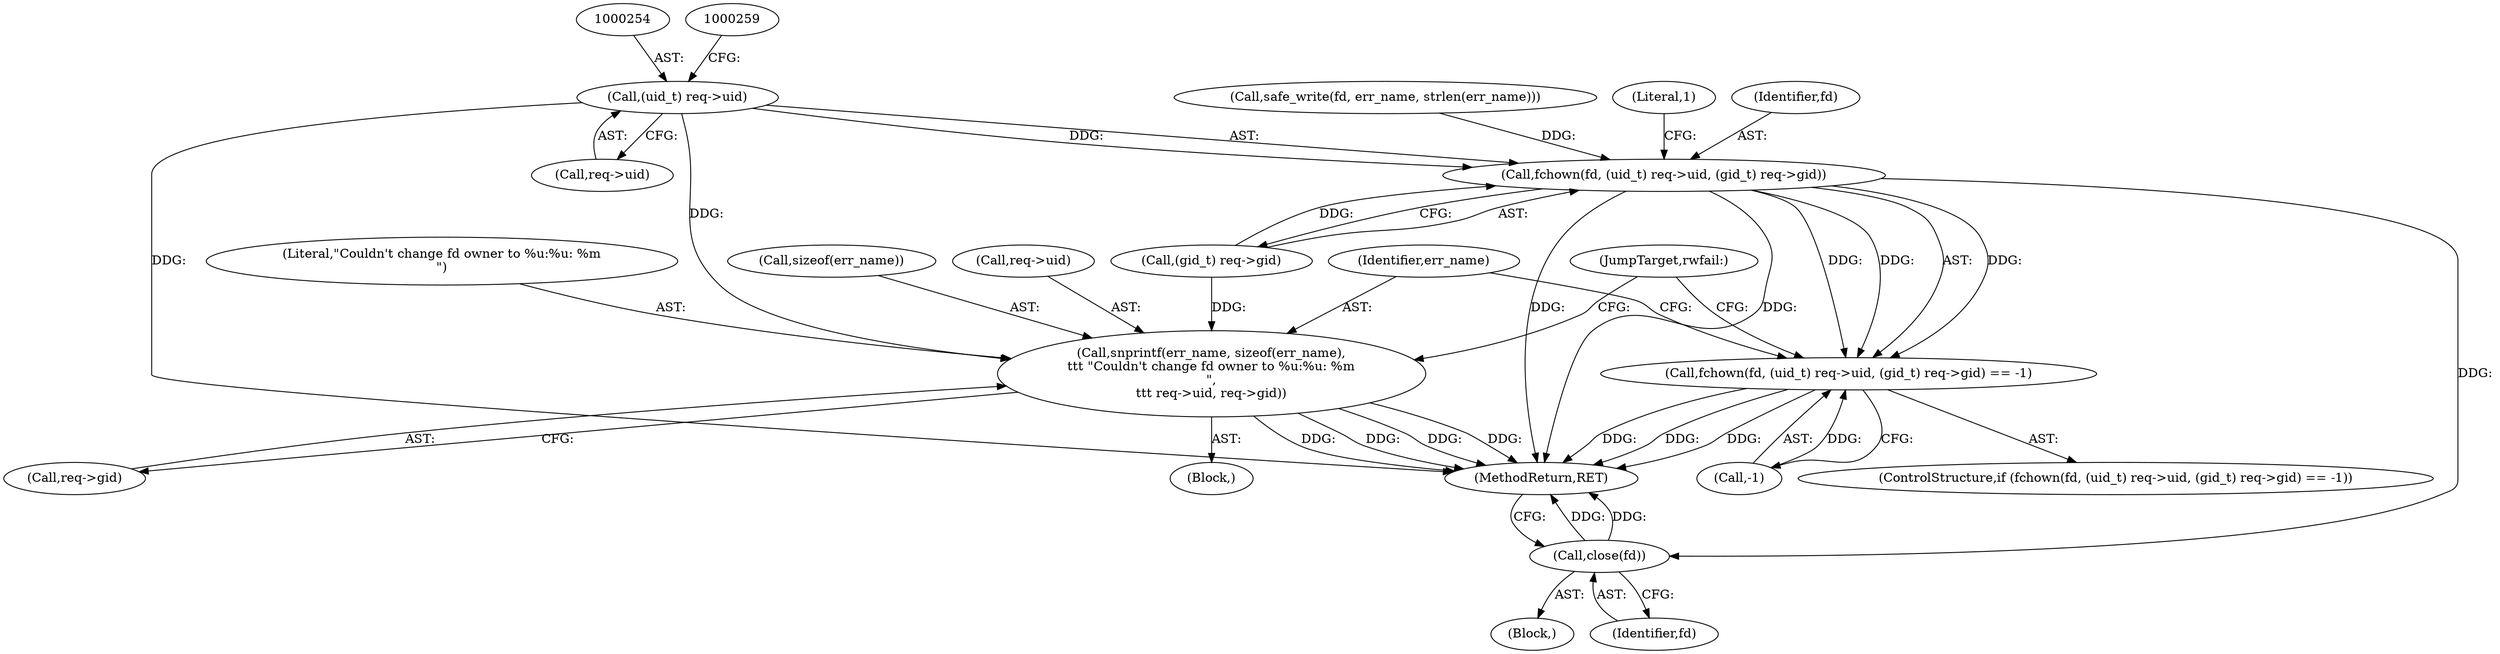 digraph "0_slurm_92362a92fffe60187df61f99ab11c249d44120ee@pointer" {
"1000253" [label="(Call,(uid_t) req->uid)"];
"1000251" [label="(Call,fchown(fd, (uid_t) req->uid, (gid_t) req->gid))"];
"1000250" [label="(Call,fchown(fd, (uid_t) req->uid, (gid_t) req->gid) == -1)"];
"1000278" [label="(Call,close(fd))"];
"1000266" [label="(Call,snprintf(err_name, sizeof(err_name),\n\t\t\t \"Couldn't change fd owner to %u:%u: %m\n\",\n\t\t\t req->uid, req->gid))"];
"1000268" [label="(Call,sizeof(err_name))"];
"1000274" [label="(Call,req->gid)"];
"1000280" [label="(MethodReturn,RET)"];
"1000249" [label="(ControlStructure,if (fchown(fd, (uid_t) req->uid, (gid_t) req->gid) == -1))"];
"1000278" [label="(Call,close(fd))"];
"1000253" [label="(Call,(uid_t) req->uid)"];
"1000271" [label="(Call,req->uid)"];
"1000270" [label="(Literal,\"Couldn't change fd owner to %u:%u: %m\n\")"];
"1000277" [label="(JumpTarget,rwfail:)"];
"1000265" [label="(Block,)"];
"1000252" [label="(Identifier,fd)"];
"1000244" [label="(Call,safe_write(fd, err_name, strlen(err_name)))"];
"1000267" [label="(Identifier,err_name)"];
"1000250" [label="(Call,fchown(fd, (uid_t) req->uid, (gid_t) req->gid) == -1)"];
"1000264" [label="(Literal,1)"];
"1000258" [label="(Call,(gid_t) req->gid)"];
"1000255" [label="(Call,req->uid)"];
"1000266" [label="(Call,snprintf(err_name, sizeof(err_name),\n\t\t\t \"Couldn't change fd owner to %u:%u: %m\n\",\n\t\t\t req->uid, req->gid))"];
"1000263" [label="(Call,-1)"];
"1000103" [label="(Block,)"];
"1000279" [label="(Identifier,fd)"];
"1000251" [label="(Call,fchown(fd, (uid_t) req->uid, (gid_t) req->gid))"];
"1000253" -> "1000251"  [label="AST: "];
"1000253" -> "1000255"  [label="CFG: "];
"1000254" -> "1000253"  [label="AST: "];
"1000255" -> "1000253"  [label="AST: "];
"1000259" -> "1000253"  [label="CFG: "];
"1000253" -> "1000280"  [label="DDG: "];
"1000253" -> "1000251"  [label="DDG: "];
"1000253" -> "1000266"  [label="DDG: "];
"1000251" -> "1000250"  [label="AST: "];
"1000251" -> "1000258"  [label="CFG: "];
"1000252" -> "1000251"  [label="AST: "];
"1000258" -> "1000251"  [label="AST: "];
"1000264" -> "1000251"  [label="CFG: "];
"1000251" -> "1000280"  [label="DDG: "];
"1000251" -> "1000280"  [label="DDG: "];
"1000251" -> "1000250"  [label="DDG: "];
"1000251" -> "1000250"  [label="DDG: "];
"1000251" -> "1000250"  [label="DDG: "];
"1000244" -> "1000251"  [label="DDG: "];
"1000258" -> "1000251"  [label="DDG: "];
"1000251" -> "1000278"  [label="DDG: "];
"1000250" -> "1000249"  [label="AST: "];
"1000250" -> "1000263"  [label="CFG: "];
"1000263" -> "1000250"  [label="AST: "];
"1000267" -> "1000250"  [label="CFG: "];
"1000277" -> "1000250"  [label="CFG: "];
"1000250" -> "1000280"  [label="DDG: "];
"1000250" -> "1000280"  [label="DDG: "];
"1000250" -> "1000280"  [label="DDG: "];
"1000263" -> "1000250"  [label="DDG: "];
"1000278" -> "1000103"  [label="AST: "];
"1000278" -> "1000279"  [label="CFG: "];
"1000279" -> "1000278"  [label="AST: "];
"1000280" -> "1000278"  [label="CFG: "];
"1000278" -> "1000280"  [label="DDG: "];
"1000278" -> "1000280"  [label="DDG: "];
"1000266" -> "1000265"  [label="AST: "];
"1000266" -> "1000274"  [label="CFG: "];
"1000267" -> "1000266"  [label="AST: "];
"1000268" -> "1000266"  [label="AST: "];
"1000270" -> "1000266"  [label="AST: "];
"1000271" -> "1000266"  [label="AST: "];
"1000274" -> "1000266"  [label="AST: "];
"1000277" -> "1000266"  [label="CFG: "];
"1000266" -> "1000280"  [label="DDG: "];
"1000266" -> "1000280"  [label="DDG: "];
"1000266" -> "1000280"  [label="DDG: "];
"1000266" -> "1000280"  [label="DDG: "];
"1000258" -> "1000266"  [label="DDG: "];
}
